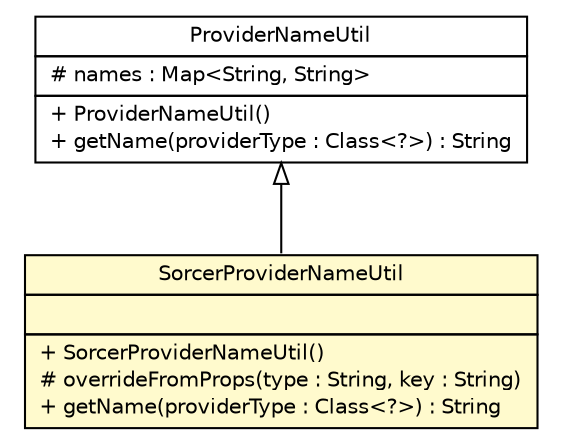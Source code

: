 #!/usr/local/bin/dot
#
# Class diagram 
# Generated by UMLGraph version R5_6 (http://www.umlgraph.org/)
#

digraph G {
	edge [fontname="Helvetica",fontsize=10,labelfontname="Helvetica",labelfontsize=10];
	node [fontname="Helvetica",fontsize=10,shape=plaintext];
	nodesep=0.25;
	ranksep=0.5;
	// sorcer.util.SorcerProviderNameUtil
	c518845 [label=<<table title="sorcer.util.SorcerProviderNameUtil" border="0" cellborder="1" cellspacing="0" cellpadding="2" port="p" bgcolor="lemonChiffon" href="./SorcerProviderNameUtil.html">
		<tr><td><table border="0" cellspacing="0" cellpadding="1">
<tr><td align="center" balign="center"> SorcerProviderNameUtil </td></tr>
		</table></td></tr>
		<tr><td><table border="0" cellspacing="0" cellpadding="1">
<tr><td align="left" balign="left">  </td></tr>
		</table></td></tr>
		<tr><td><table border="0" cellspacing="0" cellpadding="1">
<tr><td align="left" balign="left"> + SorcerProviderNameUtil() </td></tr>
<tr><td align="left" balign="left"> # overrideFromProps(type : String, key : String) </td></tr>
<tr><td align="left" balign="left"> + getName(providerType : Class&lt;?&gt;) : String </td></tr>
		</table></td></tr>
		</table>>, URL="./SorcerProviderNameUtil.html", fontname="Helvetica", fontcolor="black", fontsize=10.0];
	// sorcer.util.ProviderNameUtil
	c518873 [label=<<table title="sorcer.util.ProviderNameUtil" border="0" cellborder="1" cellspacing="0" cellpadding="2" port="p" href="./ProviderNameUtil.html">
		<tr><td><table border="0" cellspacing="0" cellpadding="1">
<tr><td align="center" balign="center"> ProviderNameUtil </td></tr>
		</table></td></tr>
		<tr><td><table border="0" cellspacing="0" cellpadding="1">
<tr><td align="left" balign="left"> # names : Map&lt;String, String&gt; </td></tr>
		</table></td></tr>
		<tr><td><table border="0" cellspacing="0" cellpadding="1">
<tr><td align="left" balign="left"> + ProviderNameUtil() </td></tr>
<tr><td align="left" balign="left"> + getName(providerType : Class&lt;?&gt;) : String </td></tr>
		</table></td></tr>
		</table>>, URL="./ProviderNameUtil.html", fontname="Helvetica", fontcolor="black", fontsize=10.0];
	//sorcer.util.SorcerProviderNameUtil extends sorcer.util.ProviderNameUtil
	c518873:p -> c518845:p [dir=back,arrowtail=empty];
}


